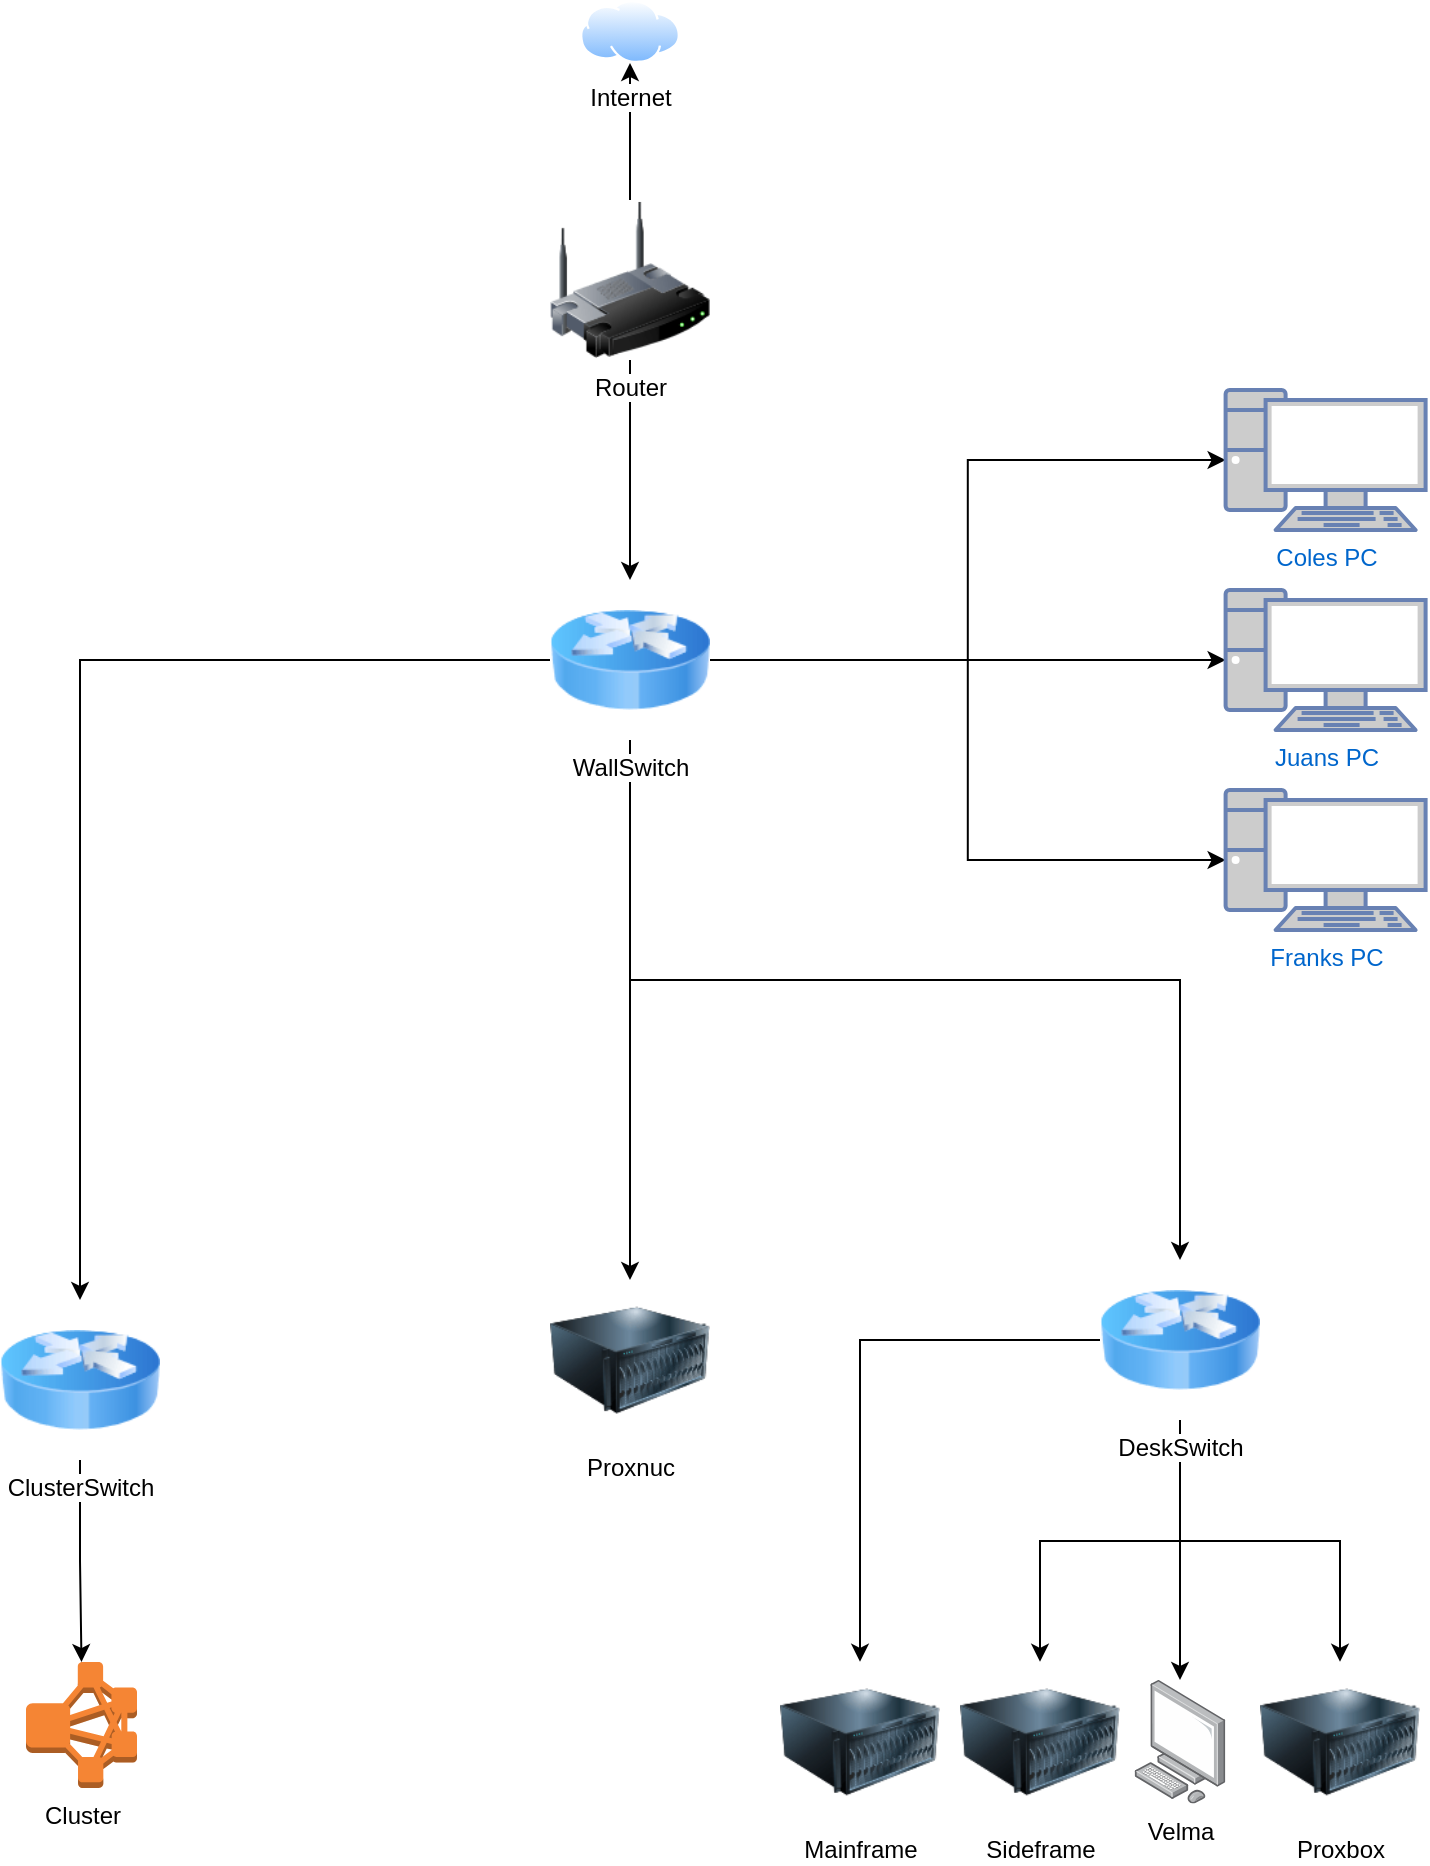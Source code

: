 <mxfile version="19.0.3" type="device"><diagram id="sC9FOwwF8s5DHnJK-g_F" name="Page-1"><mxGraphModel dx="1673" dy="1018" grid="1" gridSize="10" guides="1" tooltips="1" connect="1" arrows="1" fold="1" page="1" pageScale="1" pageWidth="850" pageHeight="1100" math="0" shadow="0"><root><mxCell id="0"/><mxCell id="1" parent="0"/><mxCell id="rFLBpYzKhde2CzDhWRgD-3" style="edgeStyle=orthogonalEdgeStyle;rounded=0;orthogonalLoop=1;jettySize=auto;html=1;" parent="1" source="rFLBpYzKhde2CzDhWRgD-1" target="rFLBpYzKhde2CzDhWRgD-2" edge="1"><mxGeometry relative="1" as="geometry"/></mxCell><mxCell id="rFLBpYzKhde2CzDhWRgD-31" style="edgeStyle=orthogonalEdgeStyle;rounded=0;orthogonalLoop=1;jettySize=auto;html=1;entryX=0.5;entryY=1;entryDx=0;entryDy=0;" parent="1" source="rFLBpYzKhde2CzDhWRgD-1" target="rFLBpYzKhde2CzDhWRgD-30" edge="1"><mxGeometry relative="1" as="geometry"/></mxCell><mxCell id="rFLBpYzKhde2CzDhWRgD-1" value="Router" style="image;html=1;image=img/lib/clip_art/networking/Wireless_Router_128x128.png" parent="1" vertex="1"><mxGeometry x="385" y="110" width="80" height="80" as="geometry"/></mxCell><mxCell id="rFLBpYzKhde2CzDhWRgD-37" style="edgeStyle=orthogonalEdgeStyle;rounded=0;orthogonalLoop=1;jettySize=auto;html=1;entryX=0;entryY=0.5;entryDx=0;entryDy=0;entryPerimeter=0;" parent="1" source="rFLBpYzKhde2CzDhWRgD-2" target="rFLBpYzKhde2CzDhWRgD-32" edge="1"><mxGeometry relative="1" as="geometry"/></mxCell><mxCell id="rFLBpYzKhde2CzDhWRgD-38" style="edgeStyle=orthogonalEdgeStyle;rounded=0;orthogonalLoop=1;jettySize=auto;html=1;" parent="1" source="rFLBpYzKhde2CzDhWRgD-2" target="rFLBpYzKhde2CzDhWRgD-33" edge="1"><mxGeometry relative="1" as="geometry"/></mxCell><mxCell id="rFLBpYzKhde2CzDhWRgD-39" style="edgeStyle=orthogonalEdgeStyle;rounded=0;orthogonalLoop=1;jettySize=auto;html=1;entryX=0;entryY=0.5;entryDx=0;entryDy=0;entryPerimeter=0;" parent="1" source="rFLBpYzKhde2CzDhWRgD-2" target="rFLBpYzKhde2CzDhWRgD-34" edge="1"><mxGeometry relative="1" as="geometry"/></mxCell><mxCell id="et8ke69CIy1UHkIx-jxK-1" style="edgeStyle=orthogonalEdgeStyle;rounded=0;orthogonalLoop=1;jettySize=auto;html=1;" edge="1" parent="1" source="rFLBpYzKhde2CzDhWRgD-2" target="rFLBpYzKhde2CzDhWRgD-7"><mxGeometry relative="1" as="geometry"/></mxCell><mxCell id="et8ke69CIy1UHkIx-jxK-2" style="edgeStyle=orthogonalEdgeStyle;rounded=0;orthogonalLoop=1;jettySize=auto;html=1;" edge="1" parent="1" source="rFLBpYzKhde2CzDhWRgD-2" target="rFLBpYzKhde2CzDhWRgD-26"><mxGeometry relative="1" as="geometry"/></mxCell><mxCell id="et8ke69CIy1UHkIx-jxK-5" style="edgeStyle=orthogonalEdgeStyle;rounded=0;orthogonalLoop=1;jettySize=auto;html=1;" edge="1" parent="1" source="rFLBpYzKhde2CzDhWRgD-2" target="rFLBpYzKhde2CzDhWRgD-8"><mxGeometry relative="1" as="geometry"><Array as="points"><mxPoint x="425" y="500"/><mxPoint x="700" y="500"/></Array></mxGeometry></mxCell><mxCell id="rFLBpYzKhde2CzDhWRgD-2" value="WallSwitch" style="image;html=1;image=img/lib/clip_art/networking/Router_Icon_128x128.png" parent="1" vertex="1"><mxGeometry x="385" y="300" width="80" height="80" as="geometry"/></mxCell><mxCell id="rFLBpYzKhde2CzDhWRgD-25" style="edgeStyle=orthogonalEdgeStyle;rounded=0;orthogonalLoop=1;jettySize=auto;html=1;" parent="1" source="rFLBpYzKhde2CzDhWRgD-7" target="rFLBpYzKhde2CzDhWRgD-24" edge="1"><mxGeometry relative="1" as="geometry"/></mxCell><mxCell id="rFLBpYzKhde2CzDhWRgD-7" value="ClusterSwitch&lt;br&gt;" style="image;html=1;image=img/lib/clip_art/networking/Router_Icon_128x128.png" parent="1" vertex="1"><mxGeometry x="110" y="660" width="80" height="80" as="geometry"/></mxCell><mxCell id="rFLBpYzKhde2CzDhWRgD-14" style="edgeStyle=orthogonalEdgeStyle;rounded=0;orthogonalLoop=1;jettySize=auto;html=1;" parent="1" source="rFLBpYzKhde2CzDhWRgD-8" target="rFLBpYzKhde2CzDhWRgD-13" edge="1"><mxGeometry relative="1" as="geometry"/></mxCell><mxCell id="rFLBpYzKhde2CzDhWRgD-20" style="edgeStyle=orthogonalEdgeStyle;rounded=0;orthogonalLoop=1;jettySize=auto;html=1;" parent="1" source="rFLBpYzKhde2CzDhWRgD-8" target="rFLBpYzKhde2CzDhWRgD-16" edge="1"><mxGeometry relative="1" as="geometry"/></mxCell><mxCell id="rFLBpYzKhde2CzDhWRgD-21" style="edgeStyle=orthogonalEdgeStyle;rounded=0;orthogonalLoop=1;jettySize=auto;html=1;" parent="1" source="rFLBpYzKhde2CzDhWRgD-8" target="rFLBpYzKhde2CzDhWRgD-19" edge="1"><mxGeometry relative="1" as="geometry"/></mxCell><mxCell id="rFLBpYzKhde2CzDhWRgD-23" style="edgeStyle=orthogonalEdgeStyle;rounded=0;orthogonalLoop=1;jettySize=auto;html=1;" parent="1" source="rFLBpYzKhde2CzDhWRgD-8" target="rFLBpYzKhde2CzDhWRgD-15" edge="1"><mxGeometry relative="1" as="geometry"/></mxCell><mxCell id="rFLBpYzKhde2CzDhWRgD-8" value="DeskSwitch&lt;br&gt;" style="image;html=1;image=img/lib/clip_art/networking/Router_Icon_128x128.png" parent="1" vertex="1"><mxGeometry x="660" y="640" width="80" height="80" as="geometry"/></mxCell><mxCell id="rFLBpYzKhde2CzDhWRgD-13" value="Velma" style="points=[];aspect=fixed;html=1;align=center;shadow=0;dashed=0;image;image=img/lib/allied_telesis/computer_and_terminals/Personal_Computer.svg;" parent="1" vertex="1"><mxGeometry x="677.2" y="850" width="45.6" height="61.8" as="geometry"/></mxCell><mxCell id="rFLBpYzKhde2CzDhWRgD-15" value="Mainframe" style="image;html=1;image=img/lib/clip_art/computers/Server_128x128.png" parent="1" vertex="1"><mxGeometry x="500" y="840.9" width="80" height="80" as="geometry"/></mxCell><mxCell id="rFLBpYzKhde2CzDhWRgD-16" value="Sideframe" style="image;html=1;image=img/lib/clip_art/computers/Server_128x128.png" parent="1" vertex="1"><mxGeometry x="590" y="840.9" width="80" height="80" as="geometry"/></mxCell><mxCell id="rFLBpYzKhde2CzDhWRgD-19" value="Proxbox" style="image;html=1;image=img/lib/clip_art/computers/Server_128x128.png" parent="1" vertex="1"><mxGeometry x="740" y="840.9" width="80" height="80" as="geometry"/></mxCell><mxCell id="rFLBpYzKhde2CzDhWRgD-24" value="Cluster&lt;br&gt;" style="outlineConnect=0;dashed=0;verticalLabelPosition=bottom;verticalAlign=top;align=center;html=1;shape=mxgraph.aws3.emr_cluster;fillColor=#F58534;gradientColor=none;" parent="1" vertex="1"><mxGeometry x="123" y="841" width="55.5" height="63" as="geometry"/></mxCell><mxCell id="rFLBpYzKhde2CzDhWRgD-26" value="Proxnuc" style="image;html=1;image=img/lib/clip_art/computers/Server_128x128.png" parent="1" vertex="1"><mxGeometry x="385" y="650" width="80" height="80" as="geometry"/></mxCell><mxCell id="rFLBpYzKhde2CzDhWRgD-30" value="Internet&lt;br&gt;" style="aspect=fixed;perimeter=ellipsePerimeter;html=1;align=center;shadow=0;dashed=0;spacingTop=3;image;image=img/lib/active_directory/internet_cloud.svg;" parent="1" vertex="1"><mxGeometry x="400" y="10" width="50" height="31.5" as="geometry"/></mxCell><mxCell id="rFLBpYzKhde2CzDhWRgD-32" value="Coles PC&lt;br&gt;" style="fontColor=#0066CC;verticalAlign=top;verticalLabelPosition=bottom;labelPosition=center;align=center;html=1;outlineConnect=0;fillColor=#CCCCCC;strokeColor=#6881B3;gradientColor=none;gradientDirection=north;strokeWidth=2;shape=mxgraph.networks.pc;" parent="1" vertex="1"><mxGeometry x="722.8" y="205" width="100" height="70" as="geometry"/></mxCell><mxCell id="rFLBpYzKhde2CzDhWRgD-33" value="Juans PC" style="fontColor=#0066CC;verticalAlign=top;verticalLabelPosition=bottom;labelPosition=center;align=center;html=1;outlineConnect=0;fillColor=#CCCCCC;strokeColor=#6881B3;gradientColor=none;gradientDirection=north;strokeWidth=2;shape=mxgraph.networks.pc;" parent="1" vertex="1"><mxGeometry x="722.8" y="305" width="100" height="70" as="geometry"/></mxCell><mxCell id="rFLBpYzKhde2CzDhWRgD-34" value="Franks&amp;nbsp;PC" style="fontColor=#0066CC;verticalAlign=top;verticalLabelPosition=bottom;labelPosition=center;align=center;html=1;outlineConnect=0;fillColor=#CCCCCC;strokeColor=#6881B3;gradientColor=none;gradientDirection=north;strokeWidth=2;shape=mxgraph.networks.pc;" parent="1" vertex="1"><mxGeometry x="722.8" y="405" width="100" height="70" as="geometry"/></mxCell></root></mxGraphModel></diagram></mxfile>